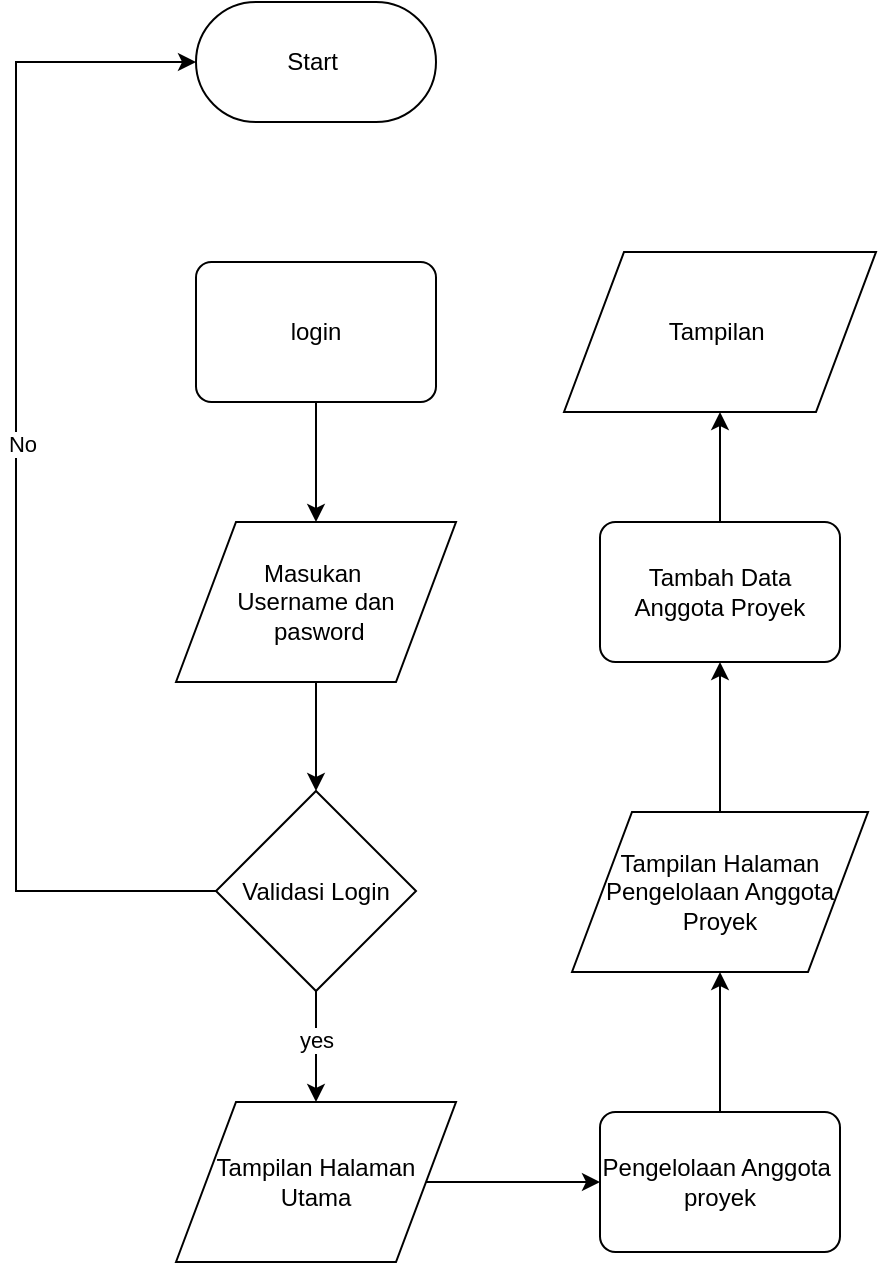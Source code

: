 <mxfile version="24.7.17">
  <diagram name="Halaman-1" id="CLZ2Kg6Wd947HHNrbjYW">
    <mxGraphModel dx="1024" dy="551" grid="1" gridSize="10" guides="1" tooltips="1" connect="1" arrows="1" fold="1" page="1" pageScale="1" pageWidth="827" pageHeight="1169" math="0" shadow="0">
      <root>
        <mxCell id="0" />
        <mxCell id="1" parent="0" />
        <mxCell id="TBKTQsrD_Glb7A05f-CW-2" value="Start&amp;nbsp;" style="rounded=1;whiteSpace=wrap;html=1;arcSize=50;" parent="1" vertex="1">
          <mxGeometry x="230" y="140" width="120" height="60" as="geometry" />
        </mxCell>
        <mxCell id="TBKTQsrD_Glb7A05f-CW-15" style="edgeStyle=orthogonalEdgeStyle;rounded=0;orthogonalLoop=1;jettySize=auto;html=1;exitX=0.5;exitY=1;exitDx=0;exitDy=0;entryX=0.5;entryY=0;entryDx=0;entryDy=0;" parent="1" source="TBKTQsrD_Glb7A05f-CW-4" target="TBKTQsrD_Glb7A05f-CW-5" edge="1">
          <mxGeometry relative="1" as="geometry" />
        </mxCell>
        <mxCell id="TBKTQsrD_Glb7A05f-CW-4" value="login" style="rounded=1;whiteSpace=wrap;html=1;arcSize=11;" parent="1" vertex="1">
          <mxGeometry x="230" y="270" width="120" height="70" as="geometry" />
        </mxCell>
        <mxCell id="TBKTQsrD_Glb7A05f-CW-16" value="" style="edgeStyle=orthogonalEdgeStyle;rounded=0;orthogonalLoop=1;jettySize=auto;html=1;" parent="1" source="TBKTQsrD_Glb7A05f-CW-5" target="TBKTQsrD_Glb7A05f-CW-6" edge="1">
          <mxGeometry relative="1" as="geometry" />
        </mxCell>
        <mxCell id="TBKTQsrD_Glb7A05f-CW-5" value="&lt;font style=&quot;font-size: 12px;&quot;&gt;Masukan&amp;nbsp;&lt;/font&gt;&lt;div&gt;&lt;font style=&quot;font-size: 12px;&quot;&gt;Username dan&lt;/font&gt;&lt;/div&gt;&lt;div&gt;&lt;font style=&quot;font-size: 12px;&quot;&gt;&amp;nbsp;pasword&lt;/font&gt;&lt;/div&gt;" style="shape=parallelogram;perimeter=parallelogramPerimeter;whiteSpace=wrap;html=1;fixedSize=1;size=30;" parent="1" vertex="1">
          <mxGeometry x="220" y="400" width="140" height="80" as="geometry" />
        </mxCell>
        <mxCell id="TBKTQsrD_Glb7A05f-CW-17" value="" style="edgeStyle=orthogonalEdgeStyle;rounded=0;orthogonalLoop=1;jettySize=auto;html=1;" parent="1" source="TBKTQsrD_Glb7A05f-CW-6" target="TBKTQsrD_Glb7A05f-CW-8" edge="1">
          <mxGeometry relative="1" as="geometry" />
        </mxCell>
        <mxCell id="TBKTQsrD_Glb7A05f-CW-28" value="yes" style="edgeLabel;html=1;align=center;verticalAlign=middle;resizable=0;points=[];" parent="TBKTQsrD_Glb7A05f-CW-17" vertex="1" connectable="0">
          <mxGeometry x="-0.11" relative="1" as="geometry">
            <mxPoint as="offset" />
          </mxGeometry>
        </mxCell>
        <mxCell id="TBKTQsrD_Glb7A05f-CW-25" style="edgeStyle=orthogonalEdgeStyle;rounded=0;orthogonalLoop=1;jettySize=auto;html=1;exitX=0;exitY=0.5;exitDx=0;exitDy=0;entryX=0;entryY=0.5;entryDx=0;entryDy=0;" parent="1" source="TBKTQsrD_Glb7A05f-CW-6" target="TBKTQsrD_Glb7A05f-CW-2" edge="1">
          <mxGeometry relative="1" as="geometry">
            <Array as="points">
              <mxPoint x="140" y="585" />
              <mxPoint x="140" y="170" />
            </Array>
          </mxGeometry>
        </mxCell>
        <mxCell id="TBKTQsrD_Glb7A05f-CW-27" value="No" style="edgeLabel;html=1;align=center;verticalAlign=middle;resizable=0;points=[];" parent="TBKTQsrD_Glb7A05f-CW-25" vertex="1" connectable="0">
          <mxGeometry x="0.071" y="-3" relative="1" as="geometry">
            <mxPoint as="offset" />
          </mxGeometry>
        </mxCell>
        <mxCell id="TBKTQsrD_Glb7A05f-CW-6" value="Validasi Login" style="rhombus;whiteSpace=wrap;html=1;" parent="1" vertex="1">
          <mxGeometry x="240" y="534.5" width="100" height="100" as="geometry" />
        </mxCell>
        <mxCell id="TBKTQsrD_Glb7A05f-CW-19" value="" style="edgeStyle=orthogonalEdgeStyle;rounded=0;orthogonalLoop=1;jettySize=auto;html=1;" parent="1" source="TBKTQsrD_Glb7A05f-CW-8" target="TBKTQsrD_Glb7A05f-CW-11" edge="1">
          <mxGeometry relative="1" as="geometry" />
        </mxCell>
        <mxCell id="TBKTQsrD_Glb7A05f-CW-8" value="Tampilan Halaman&lt;div&gt;Utama&lt;/div&gt;" style="shape=parallelogram;perimeter=parallelogramPerimeter;whiteSpace=wrap;html=1;fixedSize=1;size=30;" parent="1" vertex="1">
          <mxGeometry x="220" y="690" width="140" height="80" as="geometry" />
        </mxCell>
        <mxCell id="TBKTQsrD_Glb7A05f-CW-21" value="" style="edgeStyle=orthogonalEdgeStyle;rounded=0;orthogonalLoop=1;jettySize=auto;html=1;" parent="1" source="TBKTQsrD_Glb7A05f-CW-10" target="TBKTQsrD_Glb7A05f-CW-12" edge="1">
          <mxGeometry relative="1" as="geometry" />
        </mxCell>
        <mxCell id="TBKTQsrD_Glb7A05f-CW-10" value="Tampilan Halaman Pengelolaan Anggota Proyek" style="shape=parallelogram;perimeter=parallelogramPerimeter;whiteSpace=wrap;html=1;fixedSize=1;size=30;" parent="1" vertex="1">
          <mxGeometry x="418" y="545" width="148" height="80" as="geometry" />
        </mxCell>
        <mxCell id="TBKTQsrD_Glb7A05f-CW-20" value="" style="edgeStyle=orthogonalEdgeStyle;rounded=0;orthogonalLoop=1;jettySize=auto;html=1;" parent="1" source="TBKTQsrD_Glb7A05f-CW-11" target="TBKTQsrD_Glb7A05f-CW-10" edge="1">
          <mxGeometry relative="1" as="geometry" />
        </mxCell>
        <mxCell id="TBKTQsrD_Glb7A05f-CW-11" value="Pengelolaan Anggota&amp;nbsp;&lt;br&gt;proyek" style="rounded=1;whiteSpace=wrap;html=1;arcSize=11;" parent="1" vertex="1">
          <mxGeometry x="432" y="695" width="120" height="70" as="geometry" />
        </mxCell>
        <mxCell id="TBKTQsrD_Glb7A05f-CW-22" value="" style="edgeStyle=orthogonalEdgeStyle;rounded=0;orthogonalLoop=1;jettySize=auto;html=1;" parent="1" source="TBKTQsrD_Glb7A05f-CW-12" target="TBKTQsrD_Glb7A05f-CW-14" edge="1">
          <mxGeometry relative="1" as="geometry" />
        </mxCell>
        <mxCell id="TBKTQsrD_Glb7A05f-CW-12" value="Tambah Data Anggota Proyek" style="rounded=1;whiteSpace=wrap;html=1;arcSize=11;" parent="1" vertex="1">
          <mxGeometry x="432" y="400" width="120" height="70" as="geometry" />
        </mxCell>
        <mxCell id="TBKTQsrD_Glb7A05f-CW-14" value="Tampilan&amp;nbsp;" style="shape=parallelogram;perimeter=parallelogramPerimeter;whiteSpace=wrap;html=1;fixedSize=1;size=30;" parent="1" vertex="1">
          <mxGeometry x="414" y="265" width="156" height="80" as="geometry" />
        </mxCell>
      </root>
    </mxGraphModel>
  </diagram>
</mxfile>
